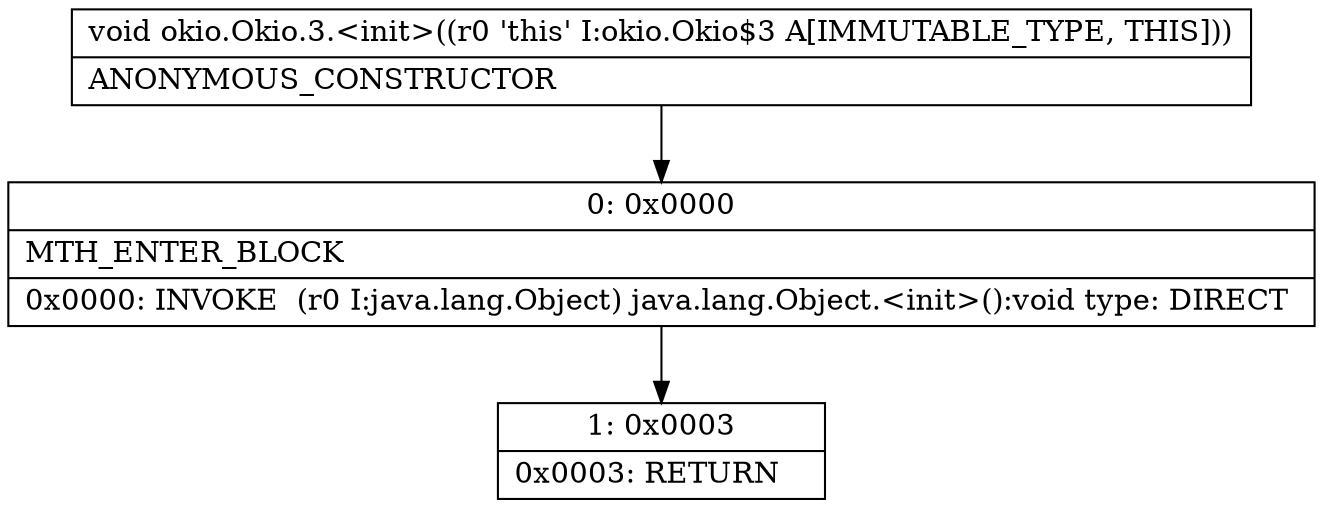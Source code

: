 digraph "CFG forokio.Okio.3.\<init\>()V" {
Node_0 [shape=record,label="{0\:\ 0x0000|MTH_ENTER_BLOCK\l|0x0000: INVOKE  (r0 I:java.lang.Object) java.lang.Object.\<init\>():void type: DIRECT \l}"];
Node_1 [shape=record,label="{1\:\ 0x0003|0x0003: RETURN   \l}"];
MethodNode[shape=record,label="{void okio.Okio.3.\<init\>((r0 'this' I:okio.Okio$3 A[IMMUTABLE_TYPE, THIS]))  | ANONYMOUS_CONSTRUCTOR\l}"];
MethodNode -> Node_0;
Node_0 -> Node_1;
}

